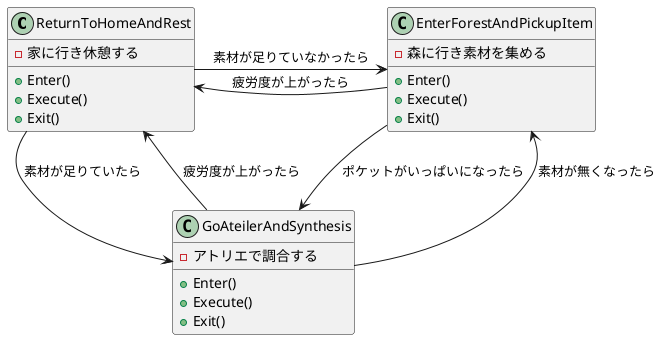 @startuml State Machine
class ReturnToHomeAndRest{
    +Enter()
    +Execute()
    +Exit()
    -家に行き休憩する
}
class EnterForestAndPickupItem{
    +Enter()
    +Execute()
    +Exit()
    -森に行き素材を集める
}
class GoAteilerAndSynthesis{
    
    +Enter()
    +Execute()
    +Exit()
    -アトリエで調合する
    
}
ReturnToHomeAndRest->EnterForestAndPickupItem: 素材が足りていなかったら
ReturnToHomeAndRest->GoAteilerAndSynthesis: 素材が足りていたら
EnterForestAndPickupItem-->GoAteilerAndSynthesis: ポケットがいっぱいになったら
EnterForestAndPickupItem->ReturnToHomeAndRest: 疲労度が上がったら
GoAteilerAndSynthesis-->EnterForestAndPickupItem: 素材が無くなったら
GoAteilerAndSynthesis->ReturnToHomeAndRest: 疲労度が上がったら
@enduml
